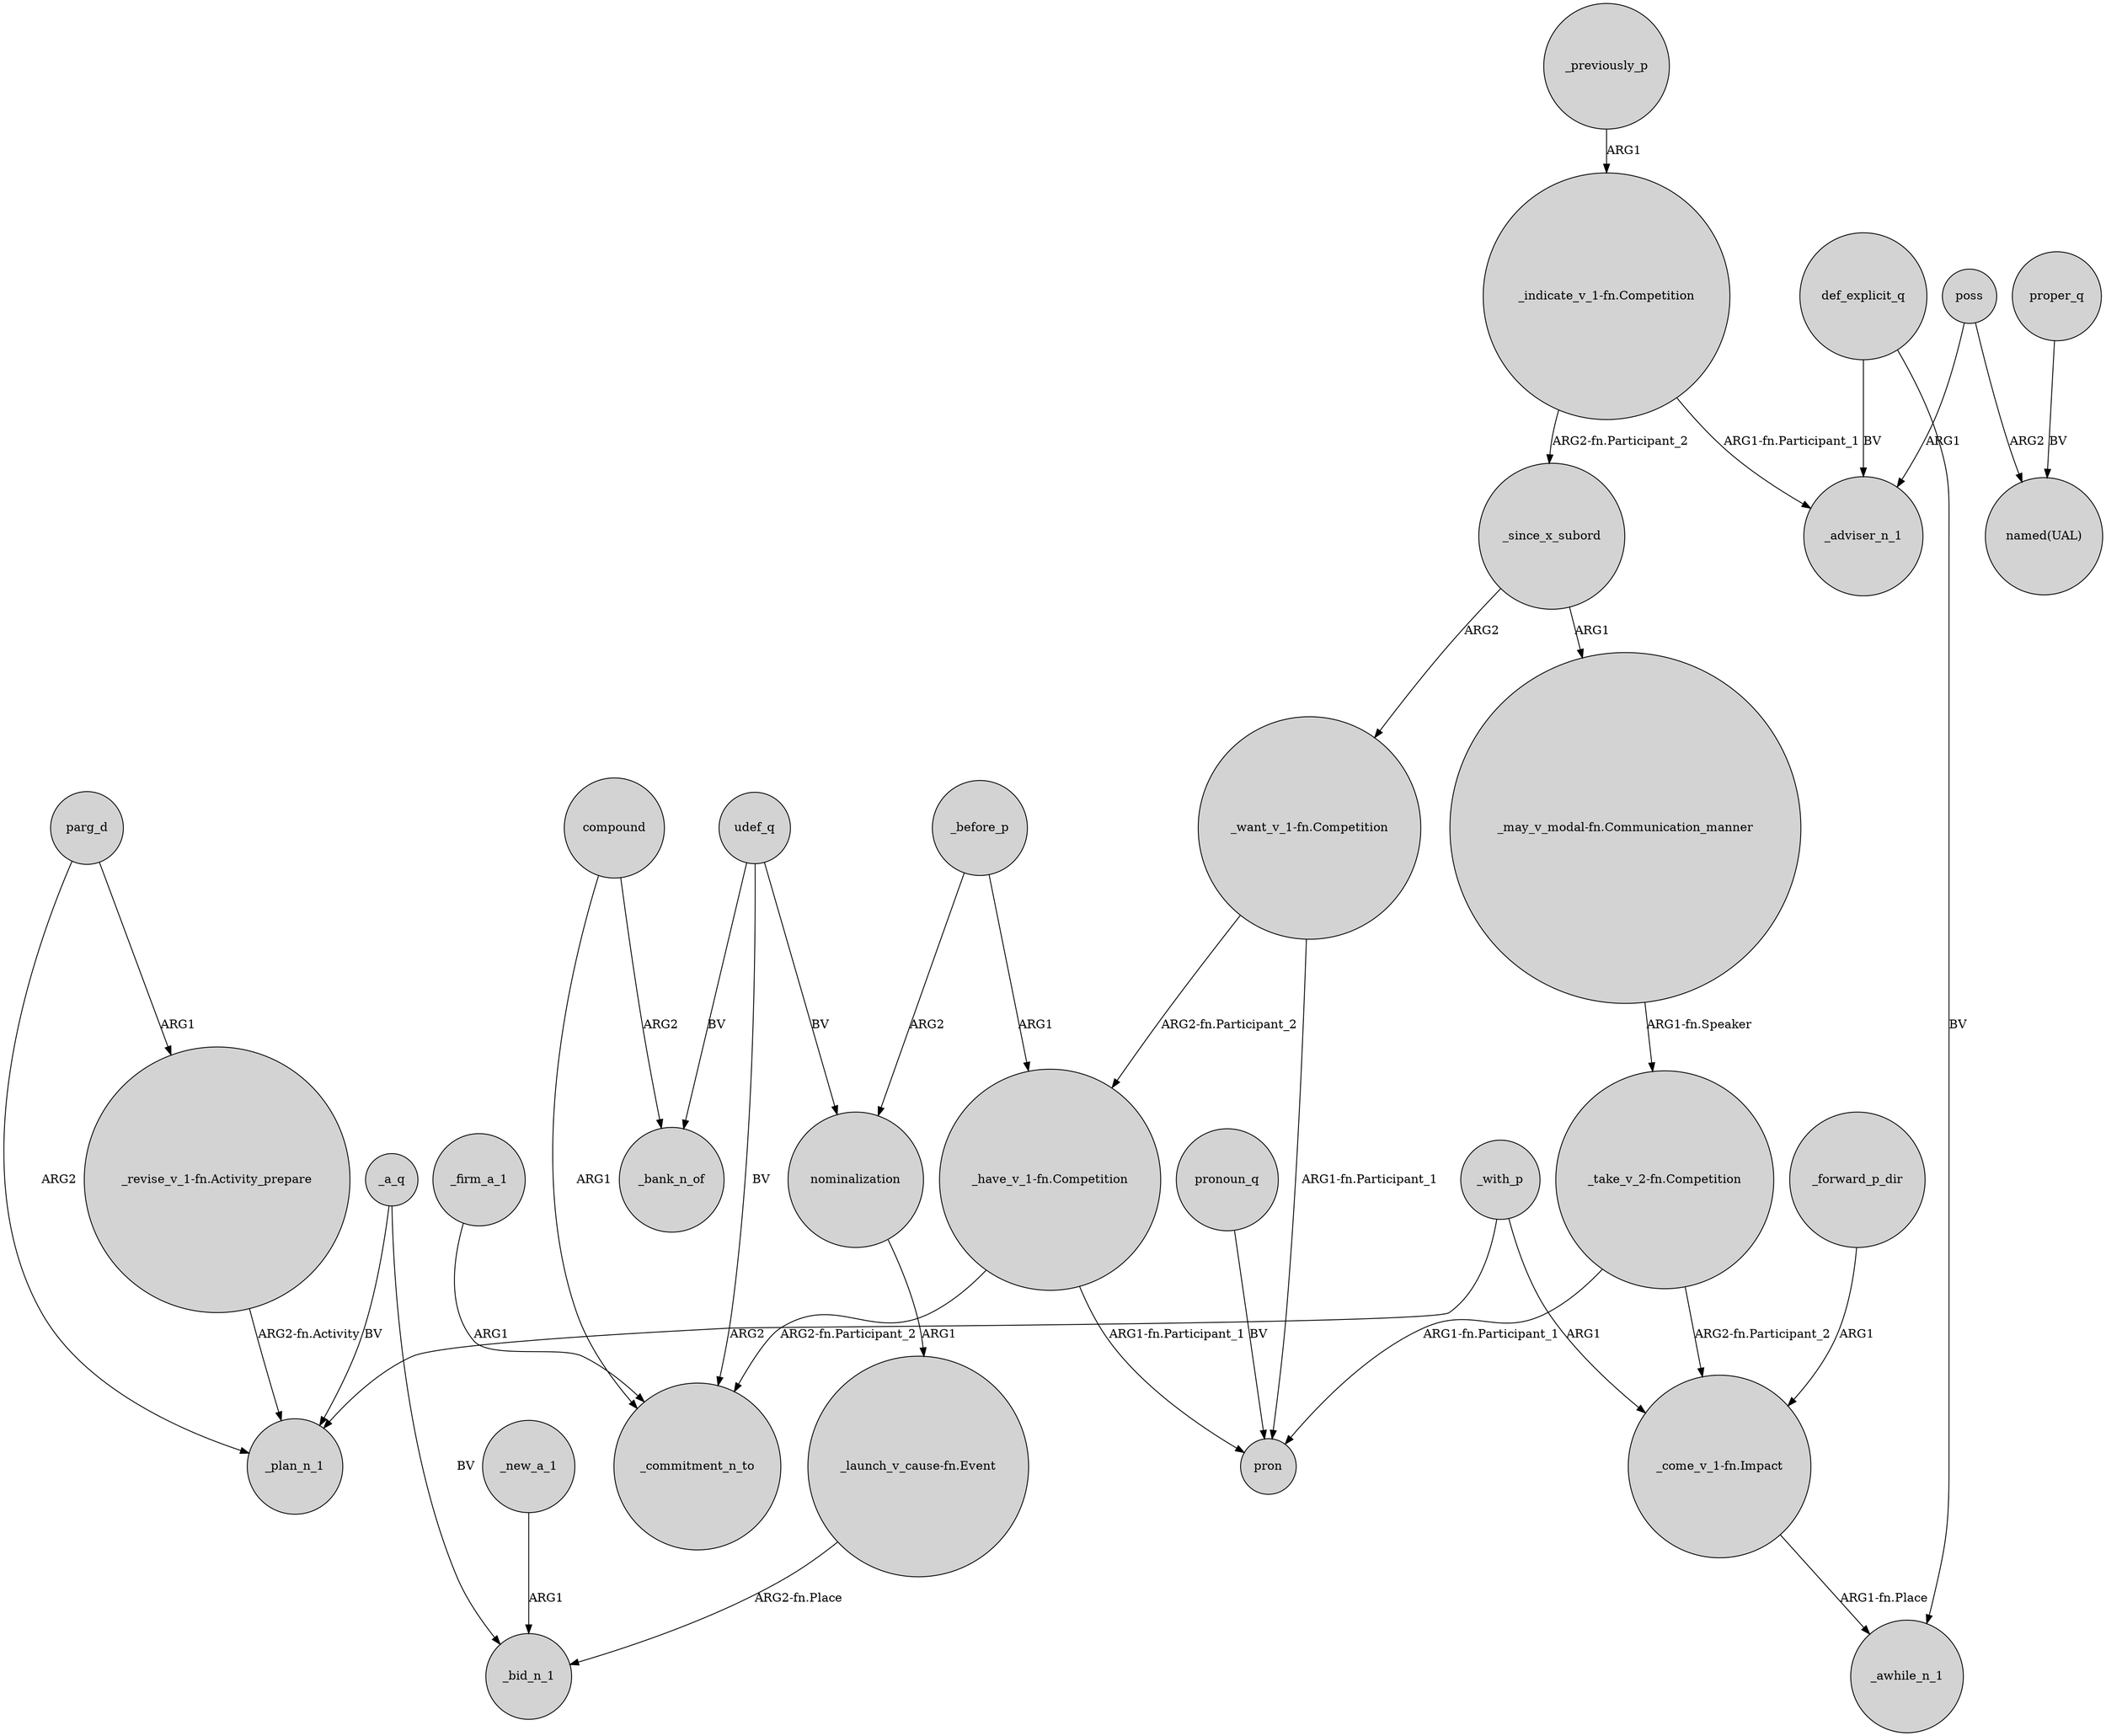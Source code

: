 digraph {
	node [shape=circle style=filled]
	"_have_v_1-fn.Competition" -> _commitment_n_to [label="ARG2-fn.Participant_2"]
	_a_q -> _bid_n_1 [label=BV]
	parg_d -> "_revise_v_1-fn.Activity_prepare" [label=ARG1]
	"_take_v_2-fn.Competition" -> "_come_v_1-fn.Impact" [label="ARG2-fn.Participant_2"]
	_firm_a_1 -> _commitment_n_to [label=ARG1]
	_before_p -> nominalization [label=ARG2]
	nominalization -> "_launch_v_cause-fn.Event" [label=ARG1]
	"_have_v_1-fn.Competition" -> pron [label="ARG1-fn.Participant_1"]
	udef_q -> nominalization [label=BV]
	parg_d -> _plan_n_1 [label=ARG2]
	udef_q -> _bank_n_of [label=BV]
	def_explicit_q -> _awhile_n_1 [label=BV]
	poss -> "named(UAL)" [label=ARG2]
	proper_q -> "named(UAL)" [label=BV]
	"_indicate_v_1-fn.Competition" -> _adviser_n_1 [label="ARG1-fn.Participant_1"]
	_before_p -> "_have_v_1-fn.Competition" [label=ARG1]
	pronoun_q -> pron [label=BV]
	udef_q -> _commitment_n_to [label=BV]
	compound -> _commitment_n_to [label=ARG1]
	"_may_v_modal-fn.Communication_manner" -> "_take_v_2-fn.Competition" [label="ARG1-fn.Speaker"]
	_with_p -> "_come_v_1-fn.Impact" [label=ARG1]
	_a_q -> _plan_n_1 [label=BV]
	_forward_p_dir -> "_come_v_1-fn.Impact" [label=ARG1]
	def_explicit_q -> _adviser_n_1 [label=BV]
	_since_x_subord -> "_want_v_1-fn.Competition" [label=ARG2]
	"_revise_v_1-fn.Activity_prepare" -> _plan_n_1 [label="ARG2-fn.Activity"]
	_new_a_1 -> _bid_n_1 [label=ARG1]
	_with_p -> _plan_n_1 [label=ARG2]
	_since_x_subord -> "_may_v_modal-fn.Communication_manner" [label=ARG1]
	_previously_p -> "_indicate_v_1-fn.Competition" [label=ARG1]
	"_take_v_2-fn.Competition" -> pron [label="ARG1-fn.Participant_1"]
	"_come_v_1-fn.Impact" -> _awhile_n_1 [label="ARG1-fn.Place"]
	poss -> _adviser_n_1 [label=ARG1]
	compound -> _bank_n_of [label=ARG2]
	"_launch_v_cause-fn.Event" -> _bid_n_1 [label="ARG2-fn.Place"]
	"_indicate_v_1-fn.Competition" -> _since_x_subord [label="ARG2-fn.Participant_2"]
	"_want_v_1-fn.Competition" -> "_have_v_1-fn.Competition" [label="ARG2-fn.Participant_2"]
	"_want_v_1-fn.Competition" -> pron [label="ARG1-fn.Participant_1"]
}
